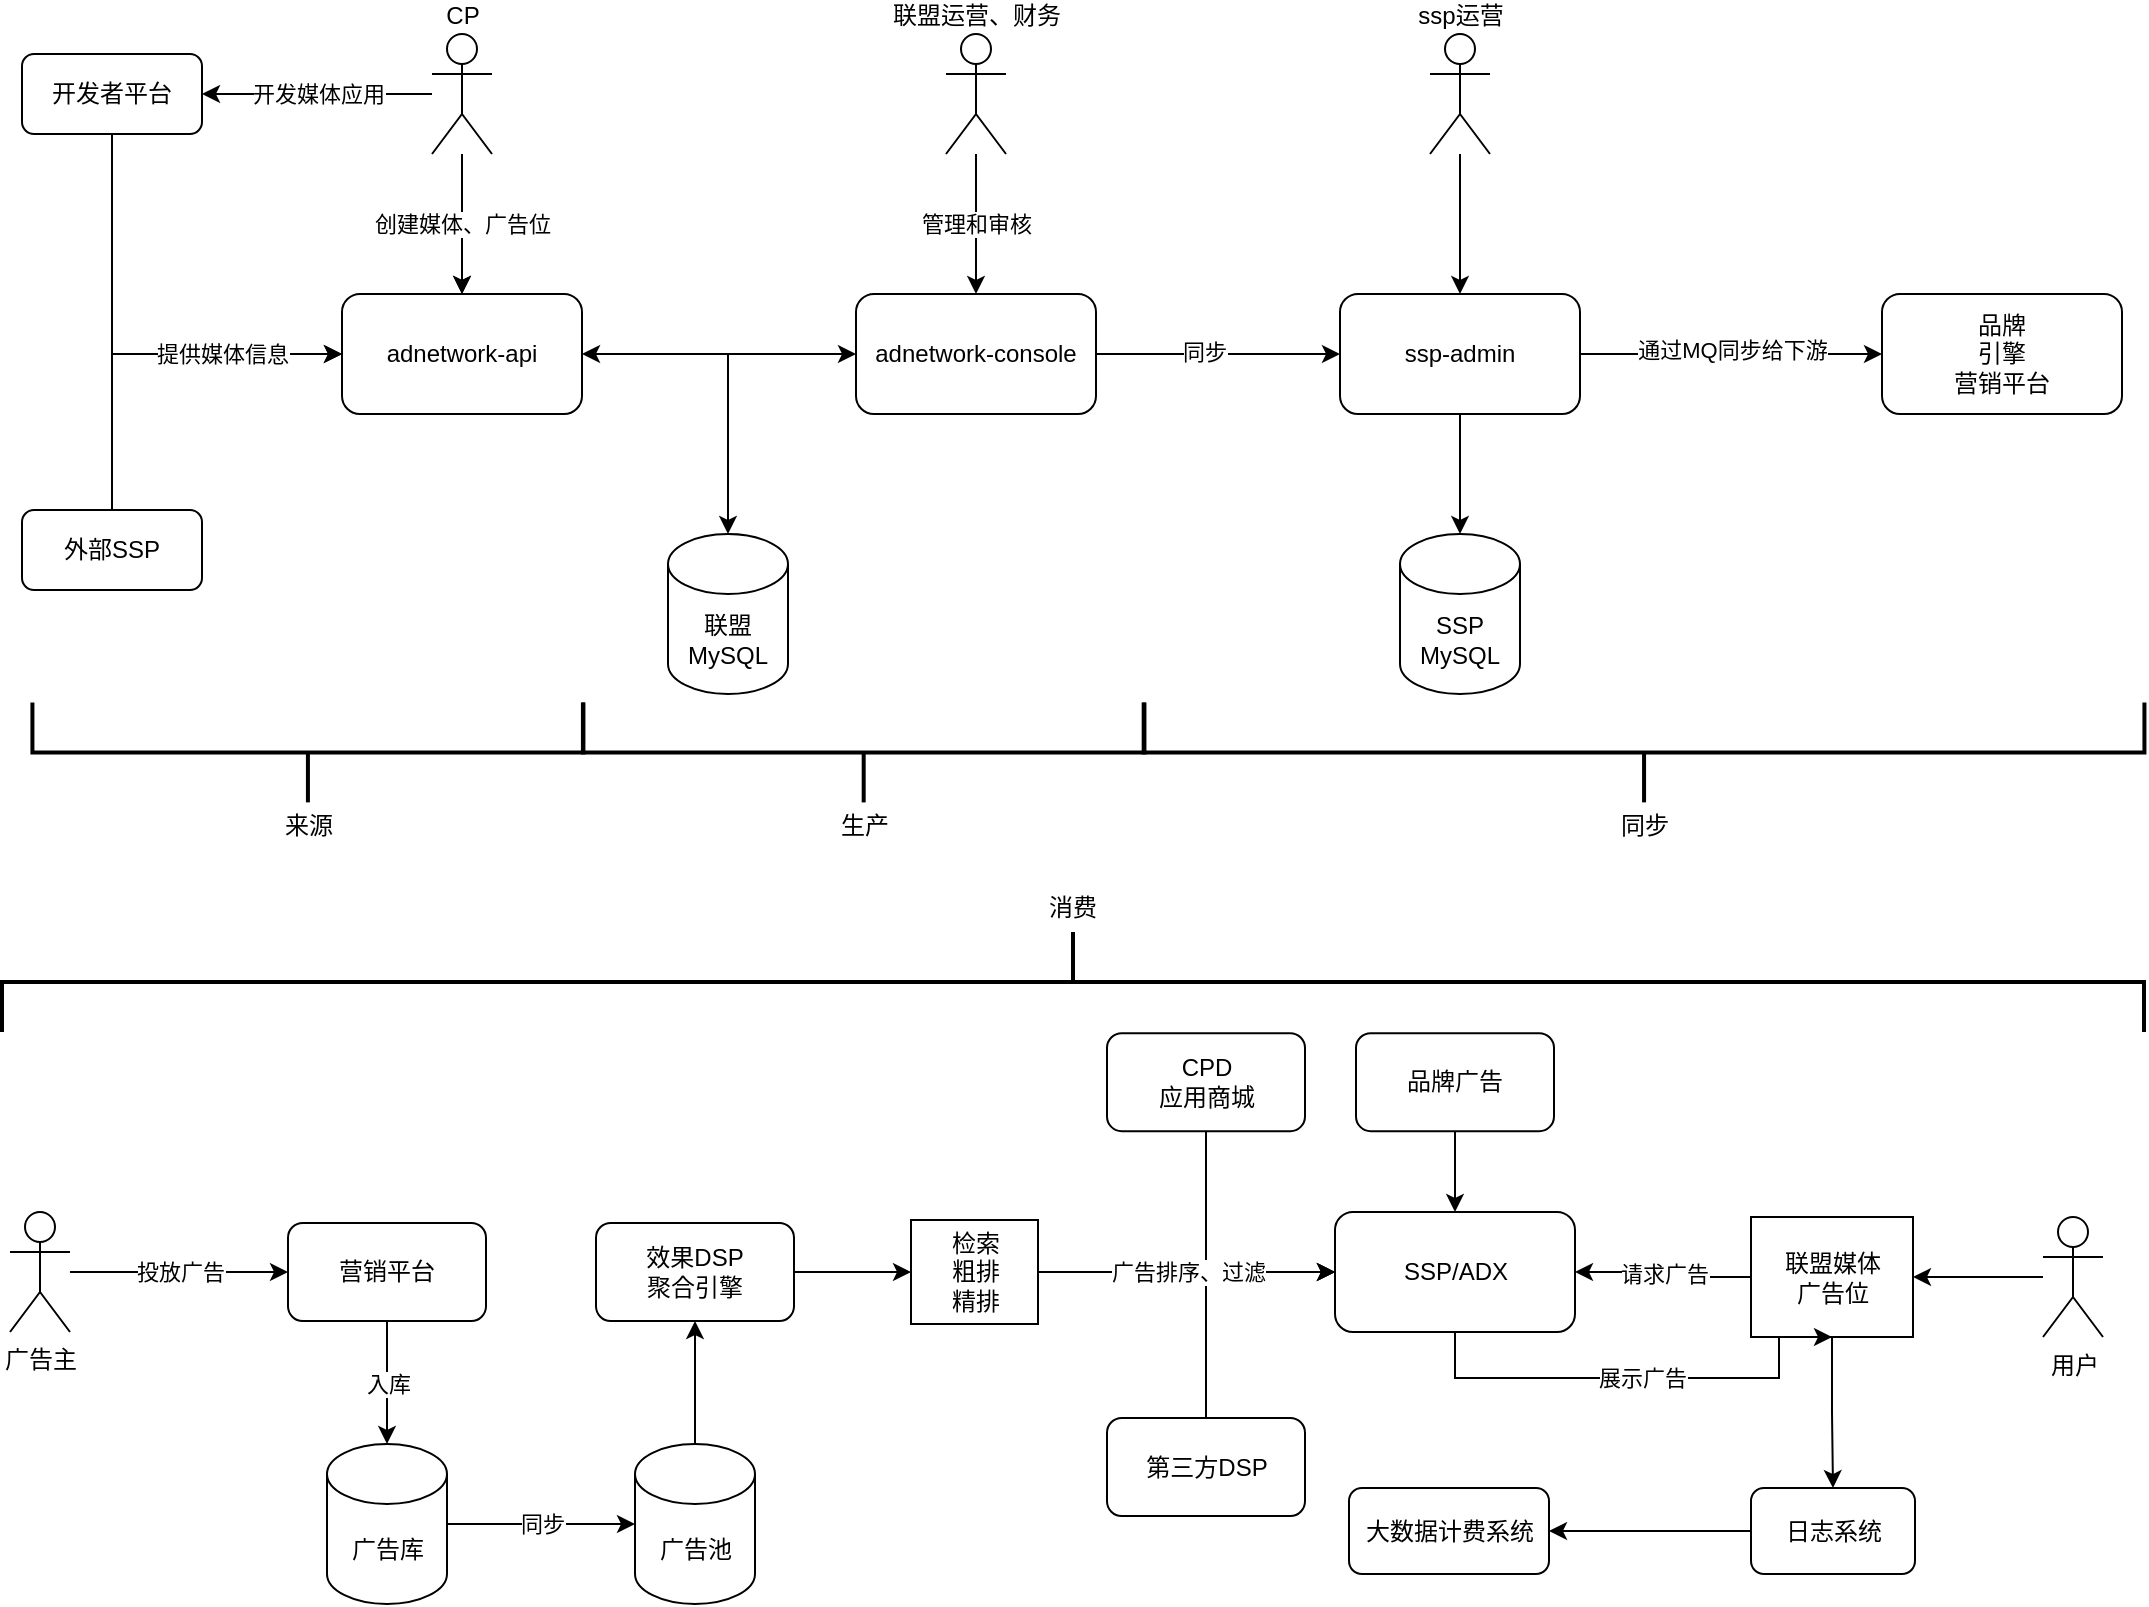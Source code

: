 <mxfile version="14.4.2" type="github">
  <diagram name="Page-1" id="74e2e168-ea6b-b213-b513-2b3c1d86103e">
    <mxGraphModel dx="1422" dy="762" grid="0" gridSize="10" guides="1" tooltips="1" connect="1" arrows="1" fold="1" page="1" pageScale="1" pageWidth="1100" pageHeight="850" background="#ffffff" math="0" shadow="0">
      <root>
        <mxCell id="0" />
        <mxCell id="1" parent="0" />
        <mxCell id="li2CXZxK-HDaXJD094jA-11" style="edgeStyle=orthogonalEdgeStyle;rounded=0;orthogonalLoop=1;jettySize=auto;html=1;entryX=0.5;entryY=0;entryDx=0;entryDy=0;entryPerimeter=0;startArrow=classic;startFill=1;" parent="1" source="li2CXZxK-HDaXJD094jA-2" target="li2CXZxK-HDaXJD094jA-10" edge="1">
          <mxGeometry relative="1" as="geometry" />
        </mxCell>
        <mxCell id="li2CXZxK-HDaXJD094jA-2" value="adnetwork-api" style="rounded=1;whiteSpace=wrap;html=1;" parent="1" vertex="1">
          <mxGeometry x="185" y="180" width="120" height="60" as="geometry" />
        </mxCell>
        <mxCell id="li2CXZxK-HDaXJD094jA-4" value="" style="edgeStyle=orthogonalEdgeStyle;rounded=0;orthogonalLoop=1;jettySize=auto;html=1;" parent="1" source="li2CXZxK-HDaXJD094jA-3" target="li2CXZxK-HDaXJD094jA-2" edge="1">
          <mxGeometry relative="1" as="geometry" />
        </mxCell>
        <mxCell id="li2CXZxK-HDaXJD094jA-6" value="创建媒体、广告位" style="edgeStyle=orthogonalEdgeStyle;rounded=0;orthogonalLoop=1;jettySize=auto;html=1;" parent="1" source="li2CXZxK-HDaXJD094jA-3" target="li2CXZxK-HDaXJD094jA-2" edge="1">
          <mxGeometry relative="1" as="geometry" />
        </mxCell>
        <mxCell id="li2CXZxK-HDaXJD094jA-9" value="开发媒体应用" style="edgeStyle=orthogonalEdgeStyle;rounded=0;orthogonalLoop=1;jettySize=auto;html=1;entryX=1;entryY=0.5;entryDx=0;entryDy=0;" parent="1" source="li2CXZxK-HDaXJD094jA-3" target="li2CXZxK-HDaXJD094jA-7" edge="1">
          <mxGeometry relative="1" as="geometry" />
        </mxCell>
        <mxCell id="li2CXZxK-HDaXJD094jA-3" value="CP&lt;br&gt;" style="shape=umlActor;verticalLabelPosition=top;verticalAlign=bottom;html=1;outlineConnect=0;labelPosition=center;align=center;" parent="1" vertex="1">
          <mxGeometry x="230" y="50" width="30" height="60" as="geometry" />
        </mxCell>
        <mxCell id="li2CXZxK-HDaXJD094jA-23" value="" style="edgeStyle=orthogonalEdgeStyle;rounded=0;orthogonalLoop=1;jettySize=auto;html=1;entryX=0;entryY=0.5;entryDx=0;entryDy=0;startArrow=none;startFill=0;endArrow=classic;endFill=1;" parent="1" source="li2CXZxK-HDaXJD094jA-7" target="li2CXZxK-HDaXJD094jA-2" edge="1">
          <mxGeometry x="-0.022" relative="1" as="geometry">
            <Array as="points">
              <mxPoint x="70" y="210" />
            </Array>
            <mxPoint as="offset" />
          </mxGeometry>
        </mxCell>
        <mxCell id="li2CXZxK-HDaXJD094jA-7" value="开发者平台" style="rounded=1;whiteSpace=wrap;html=1;" parent="1" vertex="1">
          <mxGeometry x="25" y="60" width="90" height="40" as="geometry" />
        </mxCell>
        <mxCell id="li2CXZxK-HDaXJD094jA-10" value="联盟MySQL" style="shape=cylinder3;whiteSpace=wrap;html=1;boundedLbl=1;backgroundOutline=1;size=15;" parent="1" vertex="1">
          <mxGeometry x="348" y="300" width="60" height="80" as="geometry" />
        </mxCell>
        <mxCell id="li2CXZxK-HDaXJD094jA-13" style="edgeStyle=orthogonalEdgeStyle;rounded=0;orthogonalLoop=1;jettySize=auto;html=1;startArrow=classic;startFill=1;endArrow=none;endFill=0;" parent="1" source="li2CXZxK-HDaXJD094jA-12" edge="1">
          <mxGeometry relative="1" as="geometry">
            <mxPoint x="345" y="210" as="targetPoint" />
          </mxGeometry>
        </mxCell>
        <mxCell id="li2CXZxK-HDaXJD094jA-19" style="edgeStyle=orthogonalEdgeStyle;rounded=0;orthogonalLoop=1;jettySize=auto;html=1;entryX=0;entryY=0.5;entryDx=0;entryDy=0;startArrow=none;startFill=0;endArrow=classic;endFill=1;" parent="1" source="li2CXZxK-HDaXJD094jA-12" target="li2CXZxK-HDaXJD094jA-16" edge="1">
          <mxGeometry relative="1" as="geometry" />
        </mxCell>
        <mxCell id="li2CXZxK-HDaXJD094jA-20" value="同步" style="edgeLabel;html=1;align=center;verticalAlign=middle;resizable=0;points=[];" parent="li2CXZxK-HDaXJD094jA-19" vertex="1" connectable="0">
          <mxGeometry x="-0.118" y="1" relative="1" as="geometry">
            <mxPoint as="offset" />
          </mxGeometry>
        </mxCell>
        <mxCell id="li2CXZxK-HDaXJD094jA-12" value="adnetwork-console" style="rounded=1;whiteSpace=wrap;html=1;" parent="1" vertex="1">
          <mxGeometry x="442" y="180" width="120" height="60" as="geometry" />
        </mxCell>
        <mxCell id="li2CXZxK-HDaXJD094jA-15" value="管理和审核" style="edgeStyle=orthogonalEdgeStyle;rounded=0;orthogonalLoop=1;jettySize=auto;html=1;startArrow=none;startFill=0;endArrow=classic;endFill=1;" parent="1" source="li2CXZxK-HDaXJD094jA-14" target="li2CXZxK-HDaXJD094jA-12" edge="1">
          <mxGeometry relative="1" as="geometry" />
        </mxCell>
        <mxCell id="li2CXZxK-HDaXJD094jA-14" value="联盟运营、财务" style="shape=umlActor;verticalLabelPosition=top;verticalAlign=bottom;html=1;outlineConnect=0;labelPosition=center;align=center;" parent="1" vertex="1">
          <mxGeometry x="487" y="50" width="30" height="60" as="geometry" />
        </mxCell>
        <mxCell id="li2CXZxK-HDaXJD094jA-25" style="edgeStyle=orthogonalEdgeStyle;rounded=0;orthogonalLoop=1;jettySize=auto;html=1;startArrow=none;startFill=0;endArrow=classic;endFill=1;" parent="1" source="li2CXZxK-HDaXJD094jA-16" target="li2CXZxK-HDaXJD094jA-24" edge="1">
          <mxGeometry relative="1" as="geometry" />
        </mxCell>
        <mxCell id="li2CXZxK-HDaXJD094jA-26" value="通过MQ同步给下游" style="edgeLabel;html=1;align=center;verticalAlign=middle;resizable=0;points=[];" parent="li2CXZxK-HDaXJD094jA-25" vertex="1" connectable="0">
          <mxGeometry x="-0.217" y="2" relative="1" as="geometry">
            <mxPoint x="17" as="offset" />
          </mxGeometry>
        </mxCell>
        <mxCell id="li2CXZxK-HDaXJD094jA-28" style="edgeStyle=orthogonalEdgeStyle;rounded=0;orthogonalLoop=1;jettySize=auto;html=1;entryX=0.5;entryY=0;entryDx=0;entryDy=0;entryPerimeter=0;startArrow=none;startFill=0;endArrow=classic;endFill=1;" parent="1" source="li2CXZxK-HDaXJD094jA-16" target="li2CXZxK-HDaXJD094jA-27" edge="1">
          <mxGeometry relative="1" as="geometry" />
        </mxCell>
        <mxCell id="li2CXZxK-HDaXJD094jA-16" value="ssp-admin" style="rounded=1;whiteSpace=wrap;html=1;" parent="1" vertex="1">
          <mxGeometry x="684" y="180" width="120" height="60" as="geometry" />
        </mxCell>
        <mxCell id="li2CXZxK-HDaXJD094jA-18" style="edgeStyle=orthogonalEdgeStyle;rounded=0;orthogonalLoop=1;jettySize=auto;html=1;entryX=0.5;entryY=0;entryDx=0;entryDy=0;startArrow=none;startFill=0;endArrow=classic;endFill=1;" parent="1" source="li2CXZxK-HDaXJD094jA-17" target="li2CXZxK-HDaXJD094jA-16" edge="1">
          <mxGeometry relative="1" as="geometry" />
        </mxCell>
        <mxCell id="li2CXZxK-HDaXJD094jA-17" value="ssp运营" style="shape=umlActor;verticalLabelPosition=top;verticalAlign=bottom;html=1;outlineConnect=0;labelPosition=center;align=center;" parent="1" vertex="1">
          <mxGeometry x="729" y="50" width="30" height="60" as="geometry" />
        </mxCell>
        <mxCell id="li2CXZxK-HDaXJD094jA-24" value="品牌&lt;br&gt;引擎&lt;br&gt;营销平台" style="rounded=1;whiteSpace=wrap;html=1;" parent="1" vertex="1">
          <mxGeometry x="955" y="180" width="120" height="60" as="geometry" />
        </mxCell>
        <mxCell id="li2CXZxK-HDaXJD094jA-27" value="SSP&lt;br&gt;MySQL" style="shape=cylinder3;whiteSpace=wrap;html=1;boundedLbl=1;backgroundOutline=1;size=15;" parent="1" vertex="1">
          <mxGeometry x="714" y="300" width="60" height="80" as="geometry" />
        </mxCell>
        <mxCell id="wATM0mt4lNtdw_jDD5FG-1" value="" style="strokeWidth=2;html=1;shape=mxgraph.flowchart.annotation_2;align=left;labelPosition=right;pointerEvents=1;rotation=-90;" vertex="1" parent="1">
          <mxGeometry x="142.96" y="271.45" width="50" height="275.5" as="geometry" />
        </mxCell>
        <mxCell id="wATM0mt4lNtdw_jDD5FG-4" value="来源" style="text;html=1;align=center;verticalAlign=middle;resizable=0;points=[];autosize=1;" vertex="1" parent="1">
          <mxGeometry x="150.96" y="437.2" width="34" height="18" as="geometry" />
        </mxCell>
        <mxCell id="wATM0mt4lNtdw_jDD5FG-5" value="" style="strokeWidth=2;html=1;shape=mxgraph.flowchart.annotation_2;align=left;labelPosition=right;pointerEvents=1;rotation=-90;" vertex="1" parent="1">
          <mxGeometry x="420.84" y="268.83" width="50" height="280.75" as="geometry" />
        </mxCell>
        <mxCell id="wATM0mt4lNtdw_jDD5FG-6" value="生产" style="text;html=1;align=center;verticalAlign=middle;resizable=0;points=[];autosize=1;" vertex="1" parent="1">
          <mxGeometry x="428.84" y="437.2" width="34" height="18" as="geometry" />
        </mxCell>
        <mxCell id="wATM0mt4lNtdw_jDD5FG-7" value="" style="strokeWidth=2;html=1;shape=mxgraph.flowchart.annotation_2;align=left;labelPosition=right;pointerEvents=1;rotation=-90;" vertex="1" parent="1">
          <mxGeometry x="811.03" y="159" width="50" height="500.38" as="geometry" />
        </mxCell>
        <mxCell id="wATM0mt4lNtdw_jDD5FG-8" value="同步" style="text;html=1;align=center;verticalAlign=middle;resizable=0;points=[];autosize=1;" vertex="1" parent="1">
          <mxGeometry x="819.03" y="437.2" width="34" height="18" as="geometry" />
        </mxCell>
        <mxCell id="wATM0mt4lNtdw_jDD5FG-12" style="edgeStyle=orthogonalEdgeStyle;rounded=0;orthogonalLoop=1;jettySize=auto;html=1;entryX=0;entryY=0.5;entryDx=0;entryDy=0;" edge="1" parent="1" source="wATM0mt4lNtdw_jDD5FG-10" target="li2CXZxK-HDaXJD094jA-2">
          <mxGeometry relative="1" as="geometry">
            <Array as="points">
              <mxPoint x="70" y="210" />
            </Array>
          </mxGeometry>
        </mxCell>
        <mxCell id="wATM0mt4lNtdw_jDD5FG-14" value="提供媒体信息" style="edgeLabel;html=1;align=center;verticalAlign=middle;resizable=0;points=[];" vertex="1" connectable="0" parent="wATM0mt4lNtdw_jDD5FG-12">
          <mxGeometry x="0.243" y="-1" relative="1" as="geometry">
            <mxPoint x="13" y="-1" as="offset" />
          </mxGeometry>
        </mxCell>
        <mxCell id="wATM0mt4lNtdw_jDD5FG-10" value="外部SSP" style="rounded=1;whiteSpace=wrap;html=1;" vertex="1" parent="1">
          <mxGeometry x="25" y="288" width="90" height="40" as="geometry" />
        </mxCell>
        <mxCell id="wATM0mt4lNtdw_jDD5FG-19" value="投放广告" style="edgeStyle=orthogonalEdgeStyle;rounded=0;orthogonalLoop=1;jettySize=auto;html=1;entryX=0;entryY=0.5;entryDx=0;entryDy=0;" edge="1" parent="1" source="wATM0mt4lNtdw_jDD5FG-15" target="wATM0mt4lNtdw_jDD5FG-18">
          <mxGeometry relative="1" as="geometry" />
        </mxCell>
        <mxCell id="wATM0mt4lNtdw_jDD5FG-15" value="广告主" style="shape=umlActor;verticalLabelPosition=bottom;verticalAlign=top;html=1;outlineConnect=0;" vertex="1" parent="1">
          <mxGeometry x="19" y="639" width="30" height="60" as="geometry" />
        </mxCell>
        <mxCell id="wATM0mt4lNtdw_jDD5FG-21" value="入库" style="edgeStyle=orthogonalEdgeStyle;rounded=0;orthogonalLoop=1;jettySize=auto;html=1;entryX=0.5;entryY=0;entryDx=0;entryDy=0;entryPerimeter=0;" edge="1" parent="1" source="wATM0mt4lNtdw_jDD5FG-18" target="wATM0mt4lNtdw_jDD5FG-20">
          <mxGeometry relative="1" as="geometry" />
        </mxCell>
        <mxCell id="wATM0mt4lNtdw_jDD5FG-18" value="营销平台" style="rounded=1;whiteSpace=wrap;html=1;" vertex="1" parent="1">
          <mxGeometry x="158" y="644.5" width="99" height="49" as="geometry" />
        </mxCell>
        <mxCell id="wATM0mt4lNtdw_jDD5FG-24" value="同步" style="edgeStyle=orthogonalEdgeStyle;rounded=0;orthogonalLoop=1;jettySize=auto;html=1;entryX=0;entryY=0.5;entryDx=0;entryDy=0;entryPerimeter=0;" edge="1" parent="1" source="wATM0mt4lNtdw_jDD5FG-20" target="wATM0mt4lNtdw_jDD5FG-23">
          <mxGeometry relative="1" as="geometry" />
        </mxCell>
        <mxCell id="wATM0mt4lNtdw_jDD5FG-20" value="广告库" style="shape=cylinder3;whiteSpace=wrap;html=1;boundedLbl=1;backgroundOutline=1;size=15;" vertex="1" parent="1">
          <mxGeometry x="177.5" y="755" width="60" height="80" as="geometry" />
        </mxCell>
        <mxCell id="wATM0mt4lNtdw_jDD5FG-43" style="edgeStyle=orthogonalEdgeStyle;rounded=0;orthogonalLoop=1;jettySize=auto;html=1;entryX=0.5;entryY=1;entryDx=0;entryDy=0;" edge="1" parent="1" source="wATM0mt4lNtdw_jDD5FG-23" target="wATM0mt4lNtdw_jDD5FG-31">
          <mxGeometry relative="1" as="geometry" />
        </mxCell>
        <mxCell id="wATM0mt4lNtdw_jDD5FG-23" value="广告池" style="shape=cylinder3;whiteSpace=wrap;html=1;boundedLbl=1;backgroundOutline=1;size=15;" vertex="1" parent="1">
          <mxGeometry x="331.5" y="755" width="60" height="80" as="geometry" />
        </mxCell>
        <mxCell id="wATM0mt4lNtdw_jDD5FG-28" style="edgeStyle=orthogonalEdgeStyle;rounded=0;orthogonalLoop=1;jettySize=auto;html=1;entryX=1;entryY=0.5;entryDx=0;entryDy=0;" edge="1" parent="1" source="wATM0mt4lNtdw_jDD5FG-25" target="wATM0mt4lNtdw_jDD5FG-26">
          <mxGeometry relative="1" as="geometry" />
        </mxCell>
        <mxCell id="wATM0mt4lNtdw_jDD5FG-25" value="用户" style="shape=umlActor;verticalLabelPosition=bottom;verticalAlign=top;html=1;outlineConnect=0;" vertex="1" parent="1">
          <mxGeometry x="1035.5" y="641.5" width="30" height="60" as="geometry" />
        </mxCell>
        <mxCell id="wATM0mt4lNtdw_jDD5FG-30" value="请求广告" style="edgeStyle=orthogonalEdgeStyle;rounded=0;orthogonalLoop=1;jettySize=auto;html=1;entryX=1;entryY=0.5;entryDx=0;entryDy=0;" edge="1" parent="1" source="wATM0mt4lNtdw_jDD5FG-26" target="wATM0mt4lNtdw_jDD5FG-29">
          <mxGeometry relative="1" as="geometry" />
        </mxCell>
        <mxCell id="wATM0mt4lNtdw_jDD5FG-52" style="edgeStyle=orthogonalEdgeStyle;rounded=0;orthogonalLoop=1;jettySize=auto;html=1;entryX=0.5;entryY=0;entryDx=0;entryDy=0;" edge="1" parent="1" source="wATM0mt4lNtdw_jDD5FG-26" target="wATM0mt4lNtdw_jDD5FG-50">
          <mxGeometry relative="1" as="geometry" />
        </mxCell>
        <mxCell id="wATM0mt4lNtdw_jDD5FG-26" value="联盟媒体&lt;br&gt;广告位" style="rounded=0;whiteSpace=wrap;html=1;" vertex="1" parent="1">
          <mxGeometry x="889.5" y="641.5" width="81" height="60" as="geometry" />
        </mxCell>
        <mxCell id="wATM0mt4lNtdw_jDD5FG-49" value="展示广告" style="edgeStyle=orthogonalEdgeStyle;rounded=0;orthogonalLoop=1;jettySize=auto;html=1;entryX=0.5;entryY=1;entryDx=0;entryDy=0;" edge="1" parent="1" source="wATM0mt4lNtdw_jDD5FG-29" target="wATM0mt4lNtdw_jDD5FG-26">
          <mxGeometry relative="1" as="geometry">
            <Array as="points">
              <mxPoint x="741.5" y="722" />
              <mxPoint x="903.5" y="722" />
              <mxPoint x="903.5" y="702" />
            </Array>
          </mxGeometry>
        </mxCell>
        <mxCell id="wATM0mt4lNtdw_jDD5FG-29" value="SSP/ADX" style="rounded=1;whiteSpace=wrap;html=1;" vertex="1" parent="1">
          <mxGeometry x="681.5" y="639" width="120" height="60" as="geometry" />
        </mxCell>
        <mxCell id="wATM0mt4lNtdw_jDD5FG-45" style="edgeStyle=orthogonalEdgeStyle;rounded=0;orthogonalLoop=1;jettySize=auto;html=1;entryX=0;entryY=0.5;entryDx=0;entryDy=0;" edge="1" parent="1" source="wATM0mt4lNtdw_jDD5FG-31" target="wATM0mt4lNtdw_jDD5FG-44">
          <mxGeometry relative="1" as="geometry" />
        </mxCell>
        <mxCell id="wATM0mt4lNtdw_jDD5FG-31" value="效果DSP&lt;br&gt;聚合引擎" style="rounded=1;whiteSpace=wrap;html=1;" vertex="1" parent="1">
          <mxGeometry x="312" y="644.5" width="99" height="49" as="geometry" />
        </mxCell>
        <mxCell id="wATM0mt4lNtdw_jDD5FG-34" value="" style="edgeStyle=orthogonalEdgeStyle;rounded=0;orthogonalLoop=1;jettySize=auto;html=1;entryX=0;entryY=0.5;entryDx=0;entryDy=0;" edge="1" parent="1" source="wATM0mt4lNtdw_jDD5FG-32" target="wATM0mt4lNtdw_jDD5FG-29">
          <mxGeometry x="0.531" relative="1" as="geometry">
            <Array as="points">
              <mxPoint x="617.5" y="669" />
            </Array>
            <mxPoint as="offset" />
          </mxGeometry>
        </mxCell>
        <mxCell id="wATM0mt4lNtdw_jDD5FG-32" value="CPD&lt;br&gt;应用商城" style="rounded=1;whiteSpace=wrap;html=1;" vertex="1" parent="1">
          <mxGeometry x="567.5" y="549.58" width="99" height="49" as="geometry" />
        </mxCell>
        <mxCell id="wATM0mt4lNtdw_jDD5FG-37" style="edgeStyle=orthogonalEdgeStyle;rounded=0;orthogonalLoop=1;jettySize=auto;html=1;entryX=0;entryY=0.5;entryDx=0;entryDy=0;exitX=0.5;exitY=0;exitDx=0;exitDy=0;" edge="1" parent="1" source="wATM0mt4lNtdw_jDD5FG-33" target="wATM0mt4lNtdw_jDD5FG-29">
          <mxGeometry relative="1" as="geometry">
            <Array as="points">
              <mxPoint x="617.5" y="669" />
            </Array>
          </mxGeometry>
        </mxCell>
        <mxCell id="wATM0mt4lNtdw_jDD5FG-33" value="第三方DSP" style="rounded=1;whiteSpace=wrap;html=1;" vertex="1" parent="1">
          <mxGeometry x="567.5" y="742" width="99" height="49" as="geometry" />
        </mxCell>
        <mxCell id="wATM0mt4lNtdw_jDD5FG-47" style="edgeStyle=orthogonalEdgeStyle;rounded=0;orthogonalLoop=1;jettySize=auto;html=1;entryX=0;entryY=0.5;entryDx=0;entryDy=0;" edge="1" parent="1" source="wATM0mt4lNtdw_jDD5FG-44" target="wATM0mt4lNtdw_jDD5FG-29">
          <mxGeometry relative="1" as="geometry" />
        </mxCell>
        <mxCell id="wATM0mt4lNtdw_jDD5FG-48" value="广告排序、过滤" style="edgeLabel;html=1;align=center;verticalAlign=middle;resizable=0;points=[];" vertex="1" connectable="0" parent="wATM0mt4lNtdw_jDD5FG-47">
          <mxGeometry x="0.154" y="-2" relative="1" as="geometry">
            <mxPoint x="-11" y="-2" as="offset" />
          </mxGeometry>
        </mxCell>
        <mxCell id="wATM0mt4lNtdw_jDD5FG-44" value="检索&lt;br&gt;粗排&lt;br&gt;精排" style="rounded=0;whiteSpace=wrap;html=1;" vertex="1" parent="1">
          <mxGeometry x="469.5" y="643" width="63.5" height="52" as="geometry" />
        </mxCell>
        <mxCell id="wATM0mt4lNtdw_jDD5FG-53" style="edgeStyle=orthogonalEdgeStyle;rounded=0;orthogonalLoop=1;jettySize=auto;html=1;entryX=1;entryY=0.5;entryDx=0;entryDy=0;" edge="1" parent="1" source="wATM0mt4lNtdw_jDD5FG-50" target="wATM0mt4lNtdw_jDD5FG-51">
          <mxGeometry relative="1" as="geometry" />
        </mxCell>
        <mxCell id="wATM0mt4lNtdw_jDD5FG-50" value="日志系统" style="rounded=1;whiteSpace=wrap;html=1;" vertex="1" parent="1">
          <mxGeometry x="889.5" y="777" width="82" height="43" as="geometry" />
        </mxCell>
        <mxCell id="wATM0mt4lNtdw_jDD5FG-51" value="大数据计费系统" style="rounded=1;whiteSpace=wrap;html=1;" vertex="1" parent="1">
          <mxGeometry x="688.5" y="777" width="100" height="43" as="geometry" />
        </mxCell>
        <mxCell id="wATM0mt4lNtdw_jDD5FG-55" style="edgeStyle=orthogonalEdgeStyle;rounded=0;orthogonalLoop=1;jettySize=auto;html=1;entryX=0.5;entryY=0;entryDx=0;entryDy=0;" edge="1" parent="1" source="wATM0mt4lNtdw_jDD5FG-54" target="wATM0mt4lNtdw_jDD5FG-29">
          <mxGeometry relative="1" as="geometry" />
        </mxCell>
        <mxCell id="wATM0mt4lNtdw_jDD5FG-54" value="品牌广告" style="rounded=1;whiteSpace=wrap;html=1;" vertex="1" parent="1">
          <mxGeometry x="692" y="549.58" width="99" height="49" as="geometry" />
        </mxCell>
        <mxCell id="wATM0mt4lNtdw_jDD5FG-56" value="" style="strokeWidth=2;html=1;shape=mxgraph.flowchart.annotation_2;align=left;labelPosition=right;pointerEvents=1;rotation=90;" vertex="1" parent="1">
          <mxGeometry x="525.5" y="-11.5" width="50" height="1071" as="geometry" />
        </mxCell>
        <mxCell id="wATM0mt4lNtdw_jDD5FG-57" value="消费" style="text;html=1;align=center;verticalAlign=middle;resizable=0;points=[];autosize=1;" vertex="1" parent="1">
          <mxGeometry x="533" y="478" width="34" height="18" as="geometry" />
        </mxCell>
      </root>
    </mxGraphModel>
  </diagram>
</mxfile>
